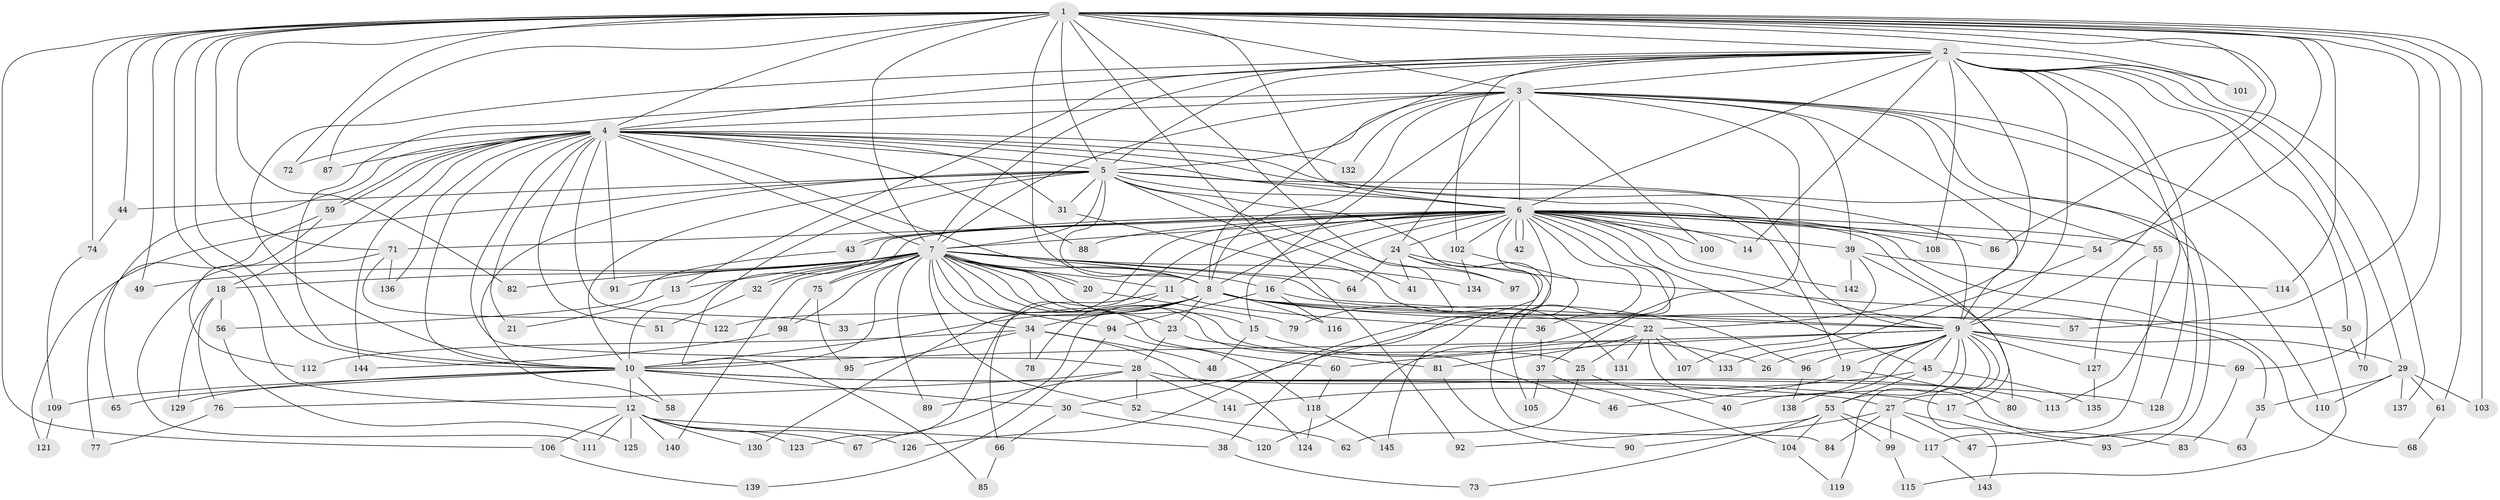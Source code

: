 // Generated by graph-tools (version 1.1) at 2025/13/03/09/25 04:13:58]
// undirected, 145 vertices, 315 edges
graph export_dot {
graph [start="1"]
  node [color=gray90,style=filled];
  1;
  2;
  3;
  4;
  5;
  6;
  7;
  8;
  9;
  10;
  11;
  12;
  13;
  14;
  15;
  16;
  17;
  18;
  19;
  20;
  21;
  22;
  23;
  24;
  25;
  26;
  27;
  28;
  29;
  30;
  31;
  32;
  33;
  34;
  35;
  36;
  37;
  38;
  39;
  40;
  41;
  42;
  43;
  44;
  45;
  46;
  47;
  48;
  49;
  50;
  51;
  52;
  53;
  54;
  55;
  56;
  57;
  58;
  59;
  60;
  61;
  62;
  63;
  64;
  65;
  66;
  67;
  68;
  69;
  70;
  71;
  72;
  73;
  74;
  75;
  76;
  77;
  78;
  79;
  80;
  81;
  82;
  83;
  84;
  85;
  86;
  87;
  88;
  89;
  90;
  91;
  92;
  93;
  94;
  95;
  96;
  97;
  98;
  99;
  100;
  101;
  102;
  103;
  104;
  105;
  106;
  107;
  108;
  109;
  110;
  111;
  112;
  113;
  114;
  115;
  116;
  117;
  118;
  119;
  120;
  121;
  122;
  123;
  124;
  125;
  126;
  127;
  128;
  129;
  130;
  131;
  132;
  133;
  134;
  135;
  136;
  137;
  138;
  139;
  140;
  141;
  142;
  143;
  144;
  145;
  1 -- 2;
  1 -- 3;
  1 -- 4;
  1 -- 5;
  1 -- 6;
  1 -- 7;
  1 -- 8;
  1 -- 9;
  1 -- 10;
  1 -- 12;
  1 -- 44;
  1 -- 49;
  1 -- 54;
  1 -- 57;
  1 -- 61;
  1 -- 69;
  1 -- 71;
  1 -- 72;
  1 -- 74;
  1 -- 79;
  1 -- 82;
  1 -- 86;
  1 -- 87;
  1 -- 92;
  1 -- 101;
  1 -- 103;
  1 -- 106;
  1 -- 114;
  2 -- 3;
  2 -- 4;
  2 -- 5;
  2 -- 6;
  2 -- 7;
  2 -- 8;
  2 -- 9;
  2 -- 10;
  2 -- 13;
  2 -- 14;
  2 -- 22;
  2 -- 29;
  2 -- 50;
  2 -- 70;
  2 -- 101;
  2 -- 102;
  2 -- 108;
  2 -- 113;
  2 -- 128;
  2 -- 137;
  3 -- 4;
  3 -- 5;
  3 -- 6;
  3 -- 7;
  3 -- 8;
  3 -- 9;
  3 -- 10;
  3 -- 15;
  3 -- 24;
  3 -- 39;
  3 -- 47;
  3 -- 55;
  3 -- 93;
  3 -- 100;
  3 -- 115;
  3 -- 120;
  3 -- 132;
  4 -- 5;
  4 -- 6;
  4 -- 7;
  4 -- 8;
  4 -- 9;
  4 -- 10;
  4 -- 18;
  4 -- 21;
  4 -- 28;
  4 -- 31;
  4 -- 33;
  4 -- 51;
  4 -- 59;
  4 -- 59;
  4 -- 65;
  4 -- 72;
  4 -- 87;
  4 -- 88;
  4 -- 91;
  4 -- 110;
  4 -- 132;
  4 -- 136;
  4 -- 144;
  5 -- 6;
  5 -- 7;
  5 -- 8;
  5 -- 9;
  5 -- 10;
  5 -- 19;
  5 -- 31;
  5 -- 38;
  5 -- 41;
  5 -- 44;
  5 -- 58;
  5 -- 85;
  5 -- 97;
  5 -- 121;
  6 -- 7;
  6 -- 8;
  6 -- 9;
  6 -- 10;
  6 -- 11;
  6 -- 14;
  6 -- 16;
  6 -- 17;
  6 -- 24;
  6 -- 30;
  6 -- 36;
  6 -- 37;
  6 -- 39;
  6 -- 42;
  6 -- 42;
  6 -- 43;
  6 -- 43;
  6 -- 45;
  6 -- 54;
  6 -- 55;
  6 -- 66;
  6 -- 68;
  6 -- 71;
  6 -- 75;
  6 -- 84;
  6 -- 86;
  6 -- 88;
  6 -- 100;
  6 -- 102;
  6 -- 105;
  6 -- 108;
  6 -- 130;
  6 -- 142;
  7 -- 8;
  7 -- 9;
  7 -- 10;
  7 -- 11;
  7 -- 13;
  7 -- 15;
  7 -- 16;
  7 -- 18;
  7 -- 20;
  7 -- 20;
  7 -- 23;
  7 -- 25;
  7 -- 32;
  7 -- 32;
  7 -- 34;
  7 -- 46;
  7 -- 49;
  7 -- 52;
  7 -- 60;
  7 -- 64;
  7 -- 75;
  7 -- 82;
  7 -- 89;
  7 -- 91;
  7 -- 94;
  7 -- 98;
  7 -- 134;
  7 -- 140;
  8 -- 9;
  8 -- 10;
  8 -- 22;
  8 -- 23;
  8 -- 33;
  8 -- 34;
  8 -- 50;
  8 -- 57;
  8 -- 67;
  8 -- 116;
  8 -- 122;
  9 -- 10;
  9 -- 19;
  9 -- 26;
  9 -- 27;
  9 -- 29;
  9 -- 40;
  9 -- 45;
  9 -- 53;
  9 -- 60;
  9 -- 69;
  9 -- 96;
  9 -- 119;
  9 -- 127;
  9 -- 138;
  9 -- 143;
  10 -- 12;
  10 -- 17;
  10 -- 27;
  10 -- 30;
  10 -- 58;
  10 -- 65;
  10 -- 109;
  10 -- 128;
  10 -- 129;
  11 -- 36;
  11 -- 78;
  11 -- 123;
  12 -- 38;
  12 -- 67;
  12 -- 106;
  12 -- 111;
  12 -- 123;
  12 -- 125;
  12 -- 126;
  12 -- 130;
  12 -- 140;
  13 -- 21;
  15 -- 26;
  15 -- 48;
  16 -- 94;
  16 -- 96;
  16 -- 116;
  17 -- 83;
  18 -- 56;
  18 -- 76;
  18 -- 129;
  19 -- 46;
  19 -- 80;
  20 -- 79;
  22 -- 25;
  22 -- 63;
  22 -- 81;
  22 -- 107;
  22 -- 131;
  22 -- 133;
  23 -- 28;
  23 -- 81;
  24 -- 35;
  24 -- 41;
  24 -- 64;
  24 -- 97;
  24 -- 126;
  25 -- 40;
  25 -- 62;
  27 -- 47;
  27 -- 84;
  27 -- 90;
  27 -- 93;
  27 -- 99;
  28 -- 52;
  28 -- 76;
  28 -- 89;
  28 -- 113;
  28 -- 141;
  29 -- 35;
  29 -- 61;
  29 -- 103;
  29 -- 110;
  29 -- 137;
  30 -- 66;
  30 -- 120;
  31 -- 131;
  32 -- 51;
  34 -- 48;
  34 -- 78;
  34 -- 95;
  34 -- 112;
  34 -- 124;
  35 -- 63;
  36 -- 37;
  37 -- 104;
  37 -- 105;
  38 -- 73;
  39 -- 80;
  39 -- 107;
  39 -- 114;
  39 -- 142;
  43 -- 56;
  44 -- 74;
  45 -- 53;
  45 -- 135;
  45 -- 141;
  50 -- 70;
  52 -- 62;
  53 -- 73;
  53 -- 92;
  53 -- 99;
  53 -- 104;
  53 -- 117;
  54 -- 133;
  55 -- 117;
  55 -- 127;
  56 -- 125;
  59 -- 77;
  59 -- 112;
  60 -- 118;
  61 -- 68;
  66 -- 85;
  69 -- 83;
  71 -- 111;
  71 -- 122;
  71 -- 136;
  74 -- 109;
  75 -- 95;
  75 -- 98;
  76 -- 77;
  81 -- 90;
  94 -- 118;
  94 -- 139;
  96 -- 138;
  98 -- 144;
  99 -- 115;
  102 -- 134;
  102 -- 145;
  104 -- 119;
  106 -- 139;
  109 -- 121;
  117 -- 143;
  118 -- 124;
  118 -- 145;
  127 -- 135;
}
